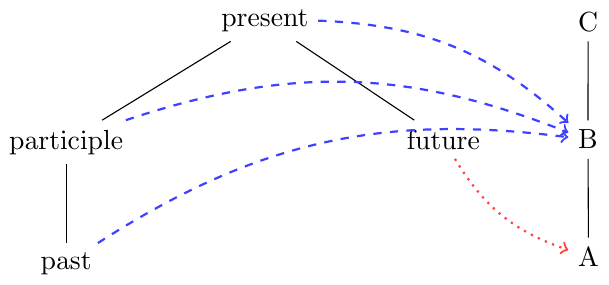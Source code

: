 \documentclass[tikz]{standalone}
\usepackage[linguistics]{forest}
\begin{document}
\usetikzlibrary{positioning}
\begin{tikzpicture}
    \node (pre) at (0,0) {present};
    \node (par) [below left=of pre] {participle} ;
    \node (fut) [below right=of pre] {future};
    \node (past) [below =of par] {past};
    \node (c) [above right =of fut] {C};
    \node (b) [ right =of fut] {B};
    \node (a) [below right =of fut] {A};

    \foreach \Source/\Target in {%
        pre/par,
        par/past,
        pre/fut,
        a/b,
        b/c%
        }
        \draw (\Source) to (\Target);
        
     \foreach \Source/\Target in {%
      past/b,
        par/b,
        pre/b%
        }
        \draw[->,blue!75,dashed,thick,bend left=20] (\Source) to (\Target);
    
     \foreach \Source/\Target in {%
     fut/a%
        }
        \draw[->,red!75,dotted,thick,bend right=20] (\Source) to (\Target);
\end{tikzpicture}
\end{document}
